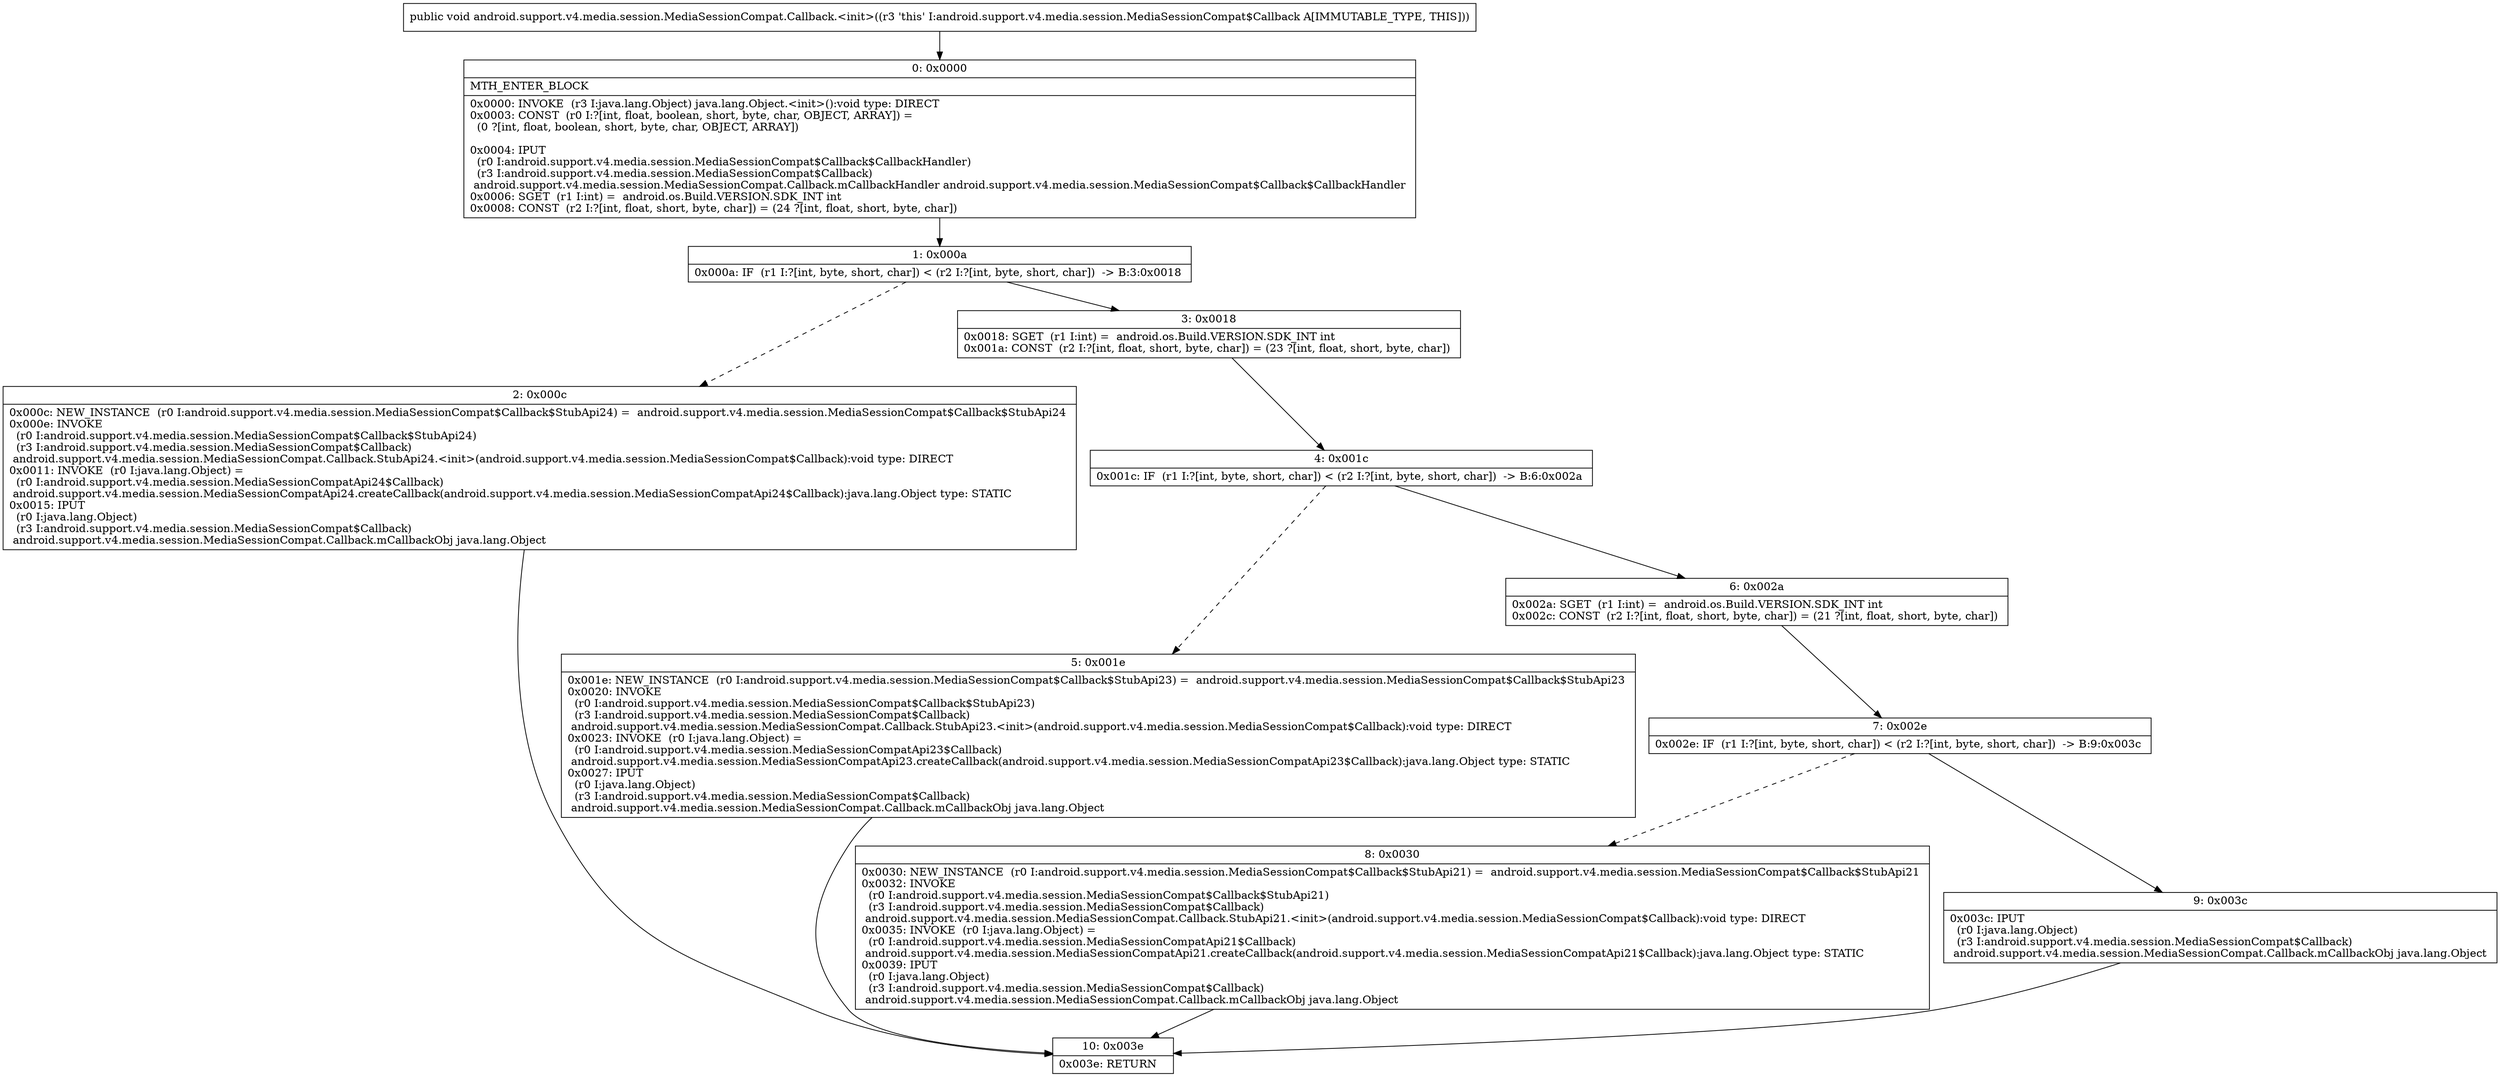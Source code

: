 digraph "CFG forandroid.support.v4.media.session.MediaSessionCompat.Callback.\<init\>()V" {
Node_0 [shape=record,label="{0\:\ 0x0000|MTH_ENTER_BLOCK\l|0x0000: INVOKE  (r3 I:java.lang.Object) java.lang.Object.\<init\>():void type: DIRECT \l0x0003: CONST  (r0 I:?[int, float, boolean, short, byte, char, OBJECT, ARRAY]) = \l  (0 ?[int, float, boolean, short, byte, char, OBJECT, ARRAY])\l \l0x0004: IPUT  \l  (r0 I:android.support.v4.media.session.MediaSessionCompat$Callback$CallbackHandler)\l  (r3 I:android.support.v4.media.session.MediaSessionCompat$Callback)\l android.support.v4.media.session.MediaSessionCompat.Callback.mCallbackHandler android.support.v4.media.session.MediaSessionCompat$Callback$CallbackHandler \l0x0006: SGET  (r1 I:int) =  android.os.Build.VERSION.SDK_INT int \l0x0008: CONST  (r2 I:?[int, float, short, byte, char]) = (24 ?[int, float, short, byte, char]) \l}"];
Node_1 [shape=record,label="{1\:\ 0x000a|0x000a: IF  (r1 I:?[int, byte, short, char]) \< (r2 I:?[int, byte, short, char])  \-\> B:3:0x0018 \l}"];
Node_2 [shape=record,label="{2\:\ 0x000c|0x000c: NEW_INSTANCE  (r0 I:android.support.v4.media.session.MediaSessionCompat$Callback$StubApi24) =  android.support.v4.media.session.MediaSessionCompat$Callback$StubApi24 \l0x000e: INVOKE  \l  (r0 I:android.support.v4.media.session.MediaSessionCompat$Callback$StubApi24)\l  (r3 I:android.support.v4.media.session.MediaSessionCompat$Callback)\l android.support.v4.media.session.MediaSessionCompat.Callback.StubApi24.\<init\>(android.support.v4.media.session.MediaSessionCompat$Callback):void type: DIRECT \l0x0011: INVOKE  (r0 I:java.lang.Object) = \l  (r0 I:android.support.v4.media.session.MediaSessionCompatApi24$Callback)\l android.support.v4.media.session.MediaSessionCompatApi24.createCallback(android.support.v4.media.session.MediaSessionCompatApi24$Callback):java.lang.Object type: STATIC \l0x0015: IPUT  \l  (r0 I:java.lang.Object)\l  (r3 I:android.support.v4.media.session.MediaSessionCompat$Callback)\l android.support.v4.media.session.MediaSessionCompat.Callback.mCallbackObj java.lang.Object \l}"];
Node_3 [shape=record,label="{3\:\ 0x0018|0x0018: SGET  (r1 I:int) =  android.os.Build.VERSION.SDK_INT int \l0x001a: CONST  (r2 I:?[int, float, short, byte, char]) = (23 ?[int, float, short, byte, char]) \l}"];
Node_4 [shape=record,label="{4\:\ 0x001c|0x001c: IF  (r1 I:?[int, byte, short, char]) \< (r2 I:?[int, byte, short, char])  \-\> B:6:0x002a \l}"];
Node_5 [shape=record,label="{5\:\ 0x001e|0x001e: NEW_INSTANCE  (r0 I:android.support.v4.media.session.MediaSessionCompat$Callback$StubApi23) =  android.support.v4.media.session.MediaSessionCompat$Callback$StubApi23 \l0x0020: INVOKE  \l  (r0 I:android.support.v4.media.session.MediaSessionCompat$Callback$StubApi23)\l  (r3 I:android.support.v4.media.session.MediaSessionCompat$Callback)\l android.support.v4.media.session.MediaSessionCompat.Callback.StubApi23.\<init\>(android.support.v4.media.session.MediaSessionCompat$Callback):void type: DIRECT \l0x0023: INVOKE  (r0 I:java.lang.Object) = \l  (r0 I:android.support.v4.media.session.MediaSessionCompatApi23$Callback)\l android.support.v4.media.session.MediaSessionCompatApi23.createCallback(android.support.v4.media.session.MediaSessionCompatApi23$Callback):java.lang.Object type: STATIC \l0x0027: IPUT  \l  (r0 I:java.lang.Object)\l  (r3 I:android.support.v4.media.session.MediaSessionCompat$Callback)\l android.support.v4.media.session.MediaSessionCompat.Callback.mCallbackObj java.lang.Object \l}"];
Node_6 [shape=record,label="{6\:\ 0x002a|0x002a: SGET  (r1 I:int) =  android.os.Build.VERSION.SDK_INT int \l0x002c: CONST  (r2 I:?[int, float, short, byte, char]) = (21 ?[int, float, short, byte, char]) \l}"];
Node_7 [shape=record,label="{7\:\ 0x002e|0x002e: IF  (r1 I:?[int, byte, short, char]) \< (r2 I:?[int, byte, short, char])  \-\> B:9:0x003c \l}"];
Node_8 [shape=record,label="{8\:\ 0x0030|0x0030: NEW_INSTANCE  (r0 I:android.support.v4.media.session.MediaSessionCompat$Callback$StubApi21) =  android.support.v4.media.session.MediaSessionCompat$Callback$StubApi21 \l0x0032: INVOKE  \l  (r0 I:android.support.v4.media.session.MediaSessionCompat$Callback$StubApi21)\l  (r3 I:android.support.v4.media.session.MediaSessionCompat$Callback)\l android.support.v4.media.session.MediaSessionCompat.Callback.StubApi21.\<init\>(android.support.v4.media.session.MediaSessionCompat$Callback):void type: DIRECT \l0x0035: INVOKE  (r0 I:java.lang.Object) = \l  (r0 I:android.support.v4.media.session.MediaSessionCompatApi21$Callback)\l android.support.v4.media.session.MediaSessionCompatApi21.createCallback(android.support.v4.media.session.MediaSessionCompatApi21$Callback):java.lang.Object type: STATIC \l0x0039: IPUT  \l  (r0 I:java.lang.Object)\l  (r3 I:android.support.v4.media.session.MediaSessionCompat$Callback)\l android.support.v4.media.session.MediaSessionCompat.Callback.mCallbackObj java.lang.Object \l}"];
Node_9 [shape=record,label="{9\:\ 0x003c|0x003c: IPUT  \l  (r0 I:java.lang.Object)\l  (r3 I:android.support.v4.media.session.MediaSessionCompat$Callback)\l android.support.v4.media.session.MediaSessionCompat.Callback.mCallbackObj java.lang.Object \l}"];
Node_10 [shape=record,label="{10\:\ 0x003e|0x003e: RETURN   \l}"];
MethodNode[shape=record,label="{public void android.support.v4.media.session.MediaSessionCompat.Callback.\<init\>((r3 'this' I:android.support.v4.media.session.MediaSessionCompat$Callback A[IMMUTABLE_TYPE, THIS])) }"];
MethodNode -> Node_0;
Node_0 -> Node_1;
Node_1 -> Node_2[style=dashed];
Node_1 -> Node_3;
Node_2 -> Node_10;
Node_3 -> Node_4;
Node_4 -> Node_5[style=dashed];
Node_4 -> Node_6;
Node_5 -> Node_10;
Node_6 -> Node_7;
Node_7 -> Node_8[style=dashed];
Node_7 -> Node_9;
Node_8 -> Node_10;
Node_9 -> Node_10;
}

